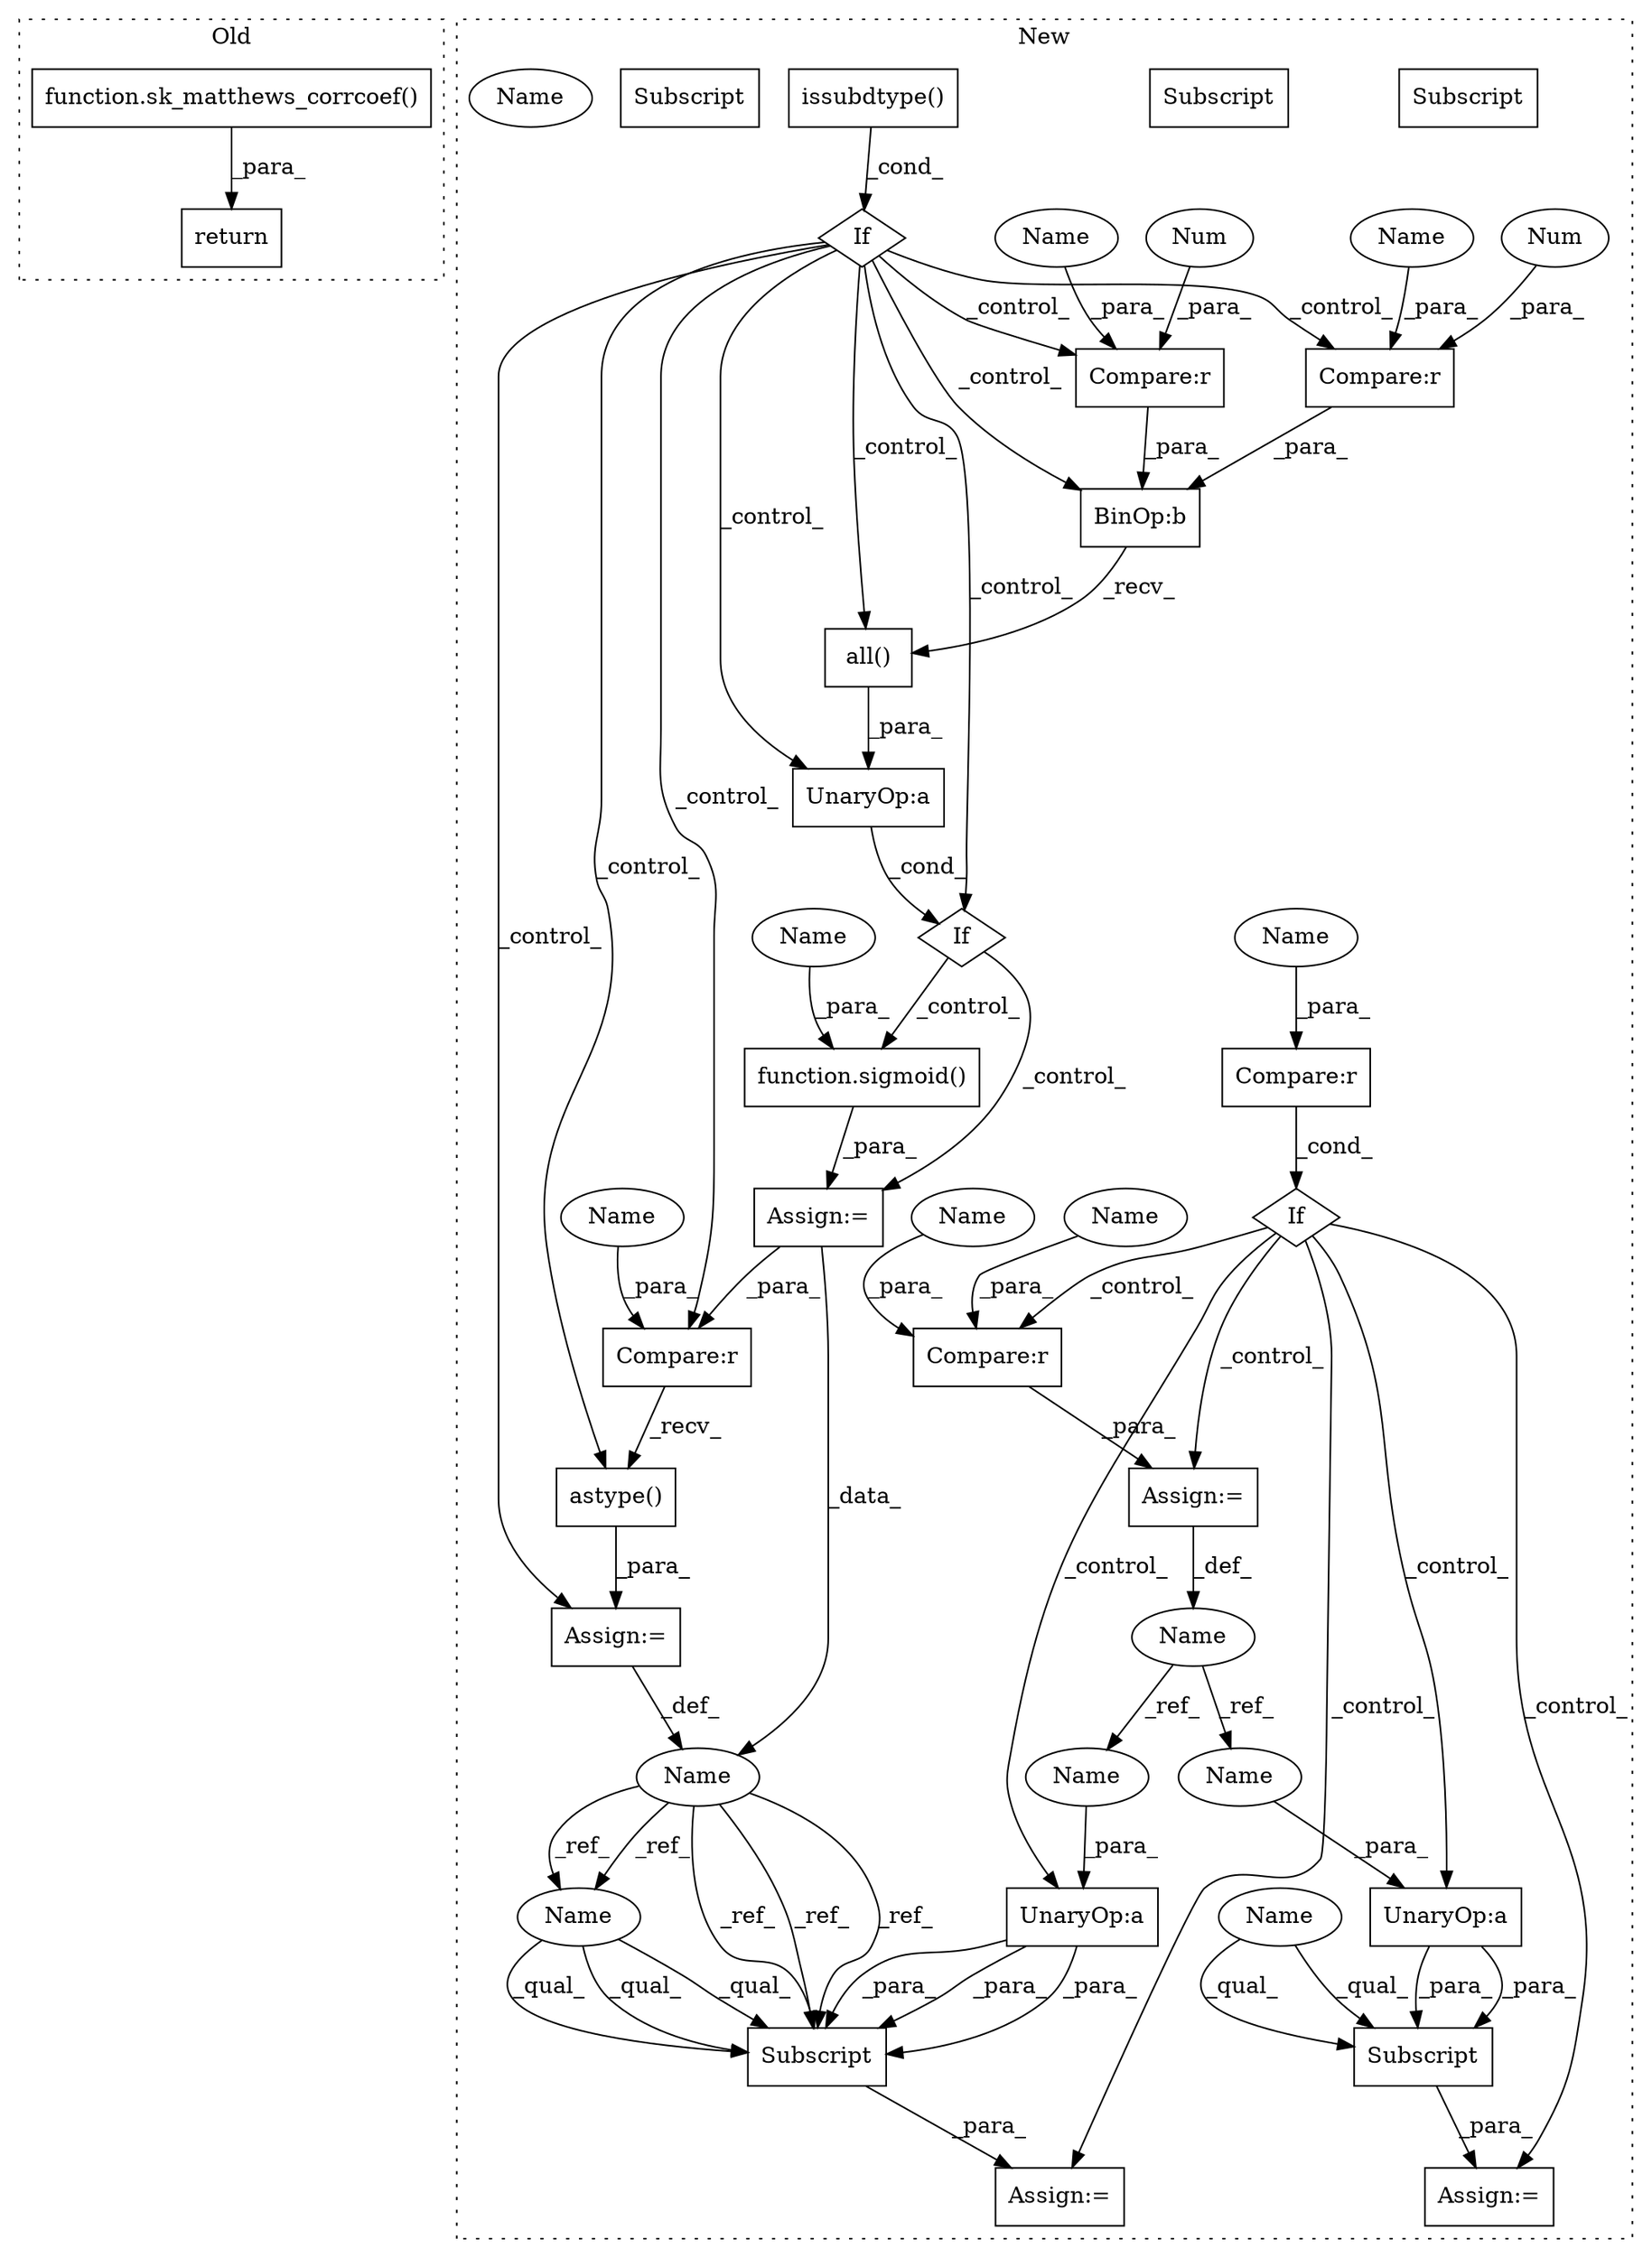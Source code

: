 digraph G {
subgraph cluster0 {
1 [label="return" a="93" s="1947" l="7" shape="box"];
18 [label="function.sk_matthews_corrcoef()" a="75" s="1954" l="55" shape="box"];
label = "Old";
style="dotted";
}
subgraph cluster1 {
2 [label="function.sigmoid()" a="75" s="1675,1688" l="8,1" shape="box"];
3 [label="Subscript" a="63" s="1860,0" l="11,0" shape="box"];
4 [label="If" a="96" s="1561" l="3" shape="diamond"];
5 [label="UnaryOp:a" a="61" s="1616" l="37" shape="box"];
6 [label="If" a="96" s="1613" l="3" shape="diamond"];
7 [label="UnaryOp:a" a="61" s="1866" l="4" shape="box"];
8 [label="If" a="96" s="1748" l="3" shape="diamond"];
9 [label="UnaryOp:a" a="61" s="1838" l="4" shape="box"];
10 [label="Compare:r" a="40" s="1635" l="11" shape="box"];
11 [label="BinOp:b" a="82" s="1632" l="3" shape="box"];
12 [label="Compare:r" a="40" s="1621" l="11" shape="box"];
13 [label="Compare:r" a="40" s="1706" l="20" shape="box"];
14 [label="Compare:r" a="40" s="1791" l="22" shape="box"];
15 [label="Subscript" a="63" s="1831,0" l="12,0" shape="box"];
16 [label="Compare:r" a="40" s="1751" l="24" shape="box"];
17 [label="astype()" a="75" s="1706,1742" l="28,1" shape="box"];
19 [label="issubdtype()" a="75" s="1564,1602" l="14,1" shape="box"];
20 [label="Name" a="87" s="1698" l="5" shape="ellipse"];
21 [label="Assign:=" a="68" s="1857" l="3" shape="box"];
22 [label="Name" a="87" s="1785" l="3" shape="ellipse"];
23 [label="all()" a="75" s="1620" l="33" shape="box"];
24 [label="Num" a="76" s="1644" l="1" shape="ellipse"];
25 [label="Num" a="76" s="1622" l="1" shape="ellipse"];
26 [label="Assign:=" a="68" s="1828" l="3" shape="box"];
27 [label="Assign:=" a="68" s="1788" l="3" shape="box"];
28 [label="Assign:=" a="68" s="1672" l="3" shape="box"];
29 [label="Assign:=" a="68" s="1703" l="3" shape="box"];
30 [label="Subscript" a="63" s="1860,0" l="11,0" shape="box"];
31 [label="Name" a="87" s="1860" l="5" shape="ellipse"];
32 [label="Name" a="87" s="1867" l="3" shape="ellipse"];
33 [label="Name" a="87" s="1839" l="3" shape="ellipse"];
34 [label="Name" a="87" s="1626" l="5" shape="ellipse"];
35 [label="Name" a="87" s="1860" l="5" shape="ellipse"];
36 [label="Name" a="87" s="1636" l="5" shape="ellipse"];
37 [label="Name" a="87" s="1683" l="5" shape="ellipse"];
38 [label="Name" a="87" s="1707" l="5" shape="ellipse"];
39 [label="Subscript" a="63" s="1860,0" l="11,0" shape="box"];
40 [label="Name" a="87" s="1801" l="12" shape="ellipse"];
41 [label="Name" a="87" s="1751" l="12" shape="ellipse"];
42 [label="Name" a="87" s="1831" l="6" shape="ellipse"];
43 [label="Name" a="87" s="1791" l="6" shape="ellipse"];
44 [label="Subscript" a="63" s="1831,0" l="12,0" shape="box"];
label = "New";
style="dotted";
}
2 -> 28 [label="_para_"];
4 -> 29 [label="_control_"];
4 -> 13 [label="_control_"];
4 -> 6 [label="_control_"];
4 -> 17 [label="_control_"];
4 -> 11 [label="_control_"];
4 -> 12 [label="_control_"];
4 -> 10 [label="_control_"];
4 -> 23 [label="_control_"];
4 -> 5 [label="_control_"];
5 -> 6 [label="_cond_"];
6 -> 28 [label="_control_"];
6 -> 2 [label="_control_"];
7 -> 39 [label="_para_"];
7 -> 39 [label="_para_"];
7 -> 39 [label="_para_"];
8 -> 14 [label="_control_"];
8 -> 26 [label="_control_"];
8 -> 21 [label="_control_"];
8 -> 27 [label="_control_"];
8 -> 9 [label="_control_"];
8 -> 7 [label="_control_"];
9 -> 44 [label="_para_"];
9 -> 44 [label="_para_"];
10 -> 11 [label="_para_"];
11 -> 23 [label="_recv_"];
12 -> 11 [label="_para_"];
13 -> 17 [label="_recv_"];
14 -> 27 [label="_para_"];
16 -> 8 [label="_cond_"];
17 -> 29 [label="_para_"];
18 -> 1 [label="_para_"];
19 -> 4 [label="_cond_"];
20 -> 35 [label="_ref_"];
20 -> 39 [label="_ref_"];
20 -> 39 [label="_ref_"];
20 -> 39 [label="_ref_"];
20 -> 35 [label="_ref_"];
22 -> 33 [label="_ref_"];
22 -> 32 [label="_ref_"];
23 -> 5 [label="_para_"];
24 -> 10 [label="_para_"];
25 -> 12 [label="_para_"];
27 -> 22 [label="_def_"];
28 -> 20 [label="_data_"];
28 -> 13 [label="_para_"];
29 -> 20 [label="_def_"];
32 -> 7 [label="_para_"];
33 -> 9 [label="_para_"];
34 -> 12 [label="_para_"];
35 -> 39 [label="_qual_"];
35 -> 39 [label="_qual_"];
35 -> 39 [label="_qual_"];
36 -> 10 [label="_para_"];
37 -> 2 [label="_para_"];
38 -> 13 [label="_para_"];
39 -> 21 [label="_para_"];
40 -> 14 [label="_para_"];
41 -> 16 [label="_para_"];
42 -> 44 [label="_qual_"];
42 -> 44 [label="_qual_"];
43 -> 14 [label="_para_"];
44 -> 26 [label="_para_"];
}